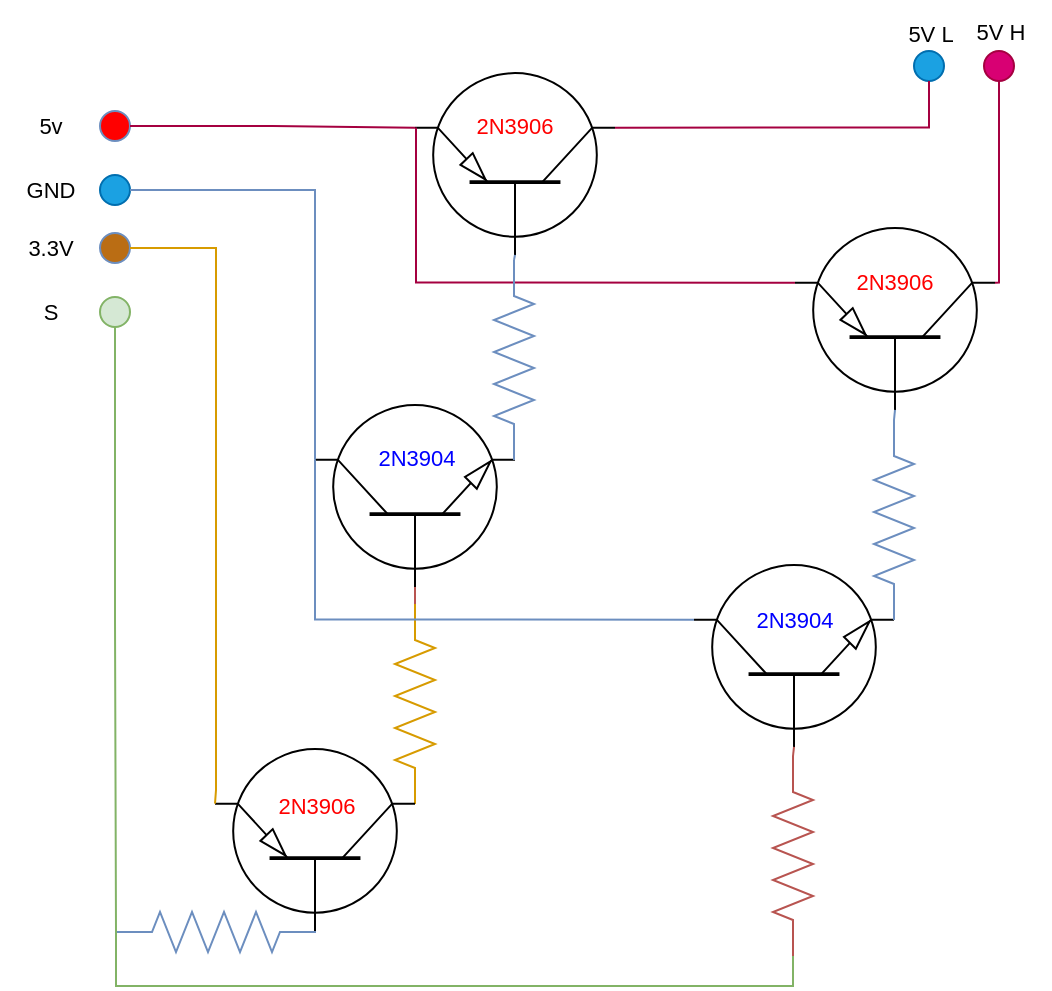 <mxfile version="21.8.1" type="github">
  <diagram name="Página-1" id="AHgKrlHfpnj3HkRE_CZq">
    <mxGraphModel dx="2224" dy="1935" grid="1" gridSize="10" guides="1" tooltips="1" connect="1" arrows="1" fold="1" page="1" pageScale="1" pageWidth="827" pageHeight="1169" math="0" shadow="0">
      <root>
        <mxCell id="0" />
        <mxCell id="1" parent="0" />
        <mxCell id="pNXvuR1phtIqjAfe_gaZ-6" value="" style="verticalLabelPosition=bottom;shadow=0;dashed=0;align=center;html=1;verticalAlign=top;strokeWidth=1;shape=ellipse;perimeter=ellipsePerimeter;fontFamily=Helvetica;fontSize=11;fillColor=#1ba1e2;strokeColor=#006EAF;fontColor=#ffffff;" parent="1" vertex="1">
          <mxGeometry x="-190" y="84.5" width="15" height="15" as="geometry" />
        </mxCell>
        <mxCell id="pNXvuR1phtIqjAfe_gaZ-8" value="" style="verticalLabelPosition=bottom;shadow=0;dashed=0;align=center;html=1;verticalAlign=top;strokeWidth=1;shape=ellipse;perimeter=ellipsePerimeter;fontFamily=Helvetica;fontSize=11;fillColor=#BA6D14;strokeColor=#6c8ebf;" parent="1" vertex="1">
          <mxGeometry x="-190" y="113.5" width="15" height="15" as="geometry" />
        </mxCell>
        <mxCell id="pNXvuR1phtIqjAfe_gaZ-9" value="" style="verticalLabelPosition=bottom;shadow=0;dashed=0;align=center;html=1;verticalAlign=top;strokeWidth=1;shape=ellipse;perimeter=ellipsePerimeter;fontFamily=Helvetica;fontSize=11;fillColor=#FF0000;strokeColor=#6c8ebf;" parent="1" vertex="1">
          <mxGeometry x="-190" y="52.5" width="15" height="15" as="geometry" />
        </mxCell>
        <mxCell id="pNXvuR1phtIqjAfe_gaZ-17" value="GND" style="text;html=1;align=center;verticalAlign=middle;resizable=0;points=[];autosize=1;strokeColor=none;fillColor=none;fontSize=11;fontFamily=Helvetica;fontColor=default;" parent="1" vertex="1">
          <mxGeometry x="-240" y="77" width="50" height="30" as="geometry" />
        </mxCell>
        <mxCell id="pNXvuR1phtIqjAfe_gaZ-18" value="3.3V" style="text;html=1;align=center;verticalAlign=middle;resizable=0;points=[];autosize=1;strokeColor=none;fillColor=none;fontSize=11;fontFamily=Helvetica;fontColor=default;" parent="1" vertex="1">
          <mxGeometry x="-240" y="106" width="50" height="30" as="geometry" />
        </mxCell>
        <mxCell id="pNXvuR1phtIqjAfe_gaZ-19" value="5v" style="text;html=1;align=center;verticalAlign=middle;resizable=0;points=[];autosize=1;strokeColor=none;fillColor=none;fontSize=11;fontFamily=Helvetica;fontColor=default;" parent="1" vertex="1">
          <mxGeometry x="-235" y="45" width="40" height="30" as="geometry" />
        </mxCell>
        <mxCell id="pNXvuR1phtIqjAfe_gaZ-21" value="" style="verticalLabelPosition=bottom;shadow=0;dashed=0;align=center;html=1;verticalAlign=top;strokeWidth=1;shape=ellipse;perimeter=ellipsePerimeter;fontFamily=Helvetica;fontSize=11;fillColor=#1ba1e2;strokeColor=#006EAF;fontColor=#ffffff;fillStyle=auto;" parent="1" vertex="1">
          <mxGeometry x="217" y="22.5" width="15" height="15" as="geometry" />
        </mxCell>
        <mxCell id="pNXvuR1phtIqjAfe_gaZ-22" value="" style="verticalLabelPosition=bottom;shadow=0;dashed=0;align=center;html=1;verticalAlign=top;strokeWidth=1;shape=ellipse;perimeter=ellipsePerimeter;fontFamily=Helvetica;fontSize=11;fillColor=#d80073;strokeColor=#A50040;fontColor=#ffffff;" parent="1" vertex="1">
          <mxGeometry x="252" y="22.5" width="15" height="15" as="geometry" />
        </mxCell>
        <mxCell id="pNXvuR1phtIqjAfe_gaZ-24" value="5V H" style="text;html=1;align=center;verticalAlign=middle;resizable=0;points=[];autosize=1;strokeColor=none;fillColor=none;fontSize=11;fontFamily=Helvetica;fontColor=default;" parent="1" vertex="1">
          <mxGeometry x="235" y="-2.5" width="50" height="30" as="geometry" />
        </mxCell>
        <mxCell id="pNXvuR1phtIqjAfe_gaZ-25" value="5V L" style="text;html=1;align=center;verticalAlign=middle;resizable=0;points=[];autosize=1;strokeColor=none;fillColor=none;fontSize=11;fontFamily=Helvetica;fontColor=default;" parent="1" vertex="1">
          <mxGeometry x="199.5" y="-1" width="50" height="30" as="geometry" />
        </mxCell>
        <mxCell id="pNXvuR1phtIqjAfe_gaZ-30" value="" style="verticalLabelPosition=bottom;shadow=0;dashed=0;align=center;html=1;verticalAlign=top;shape=mxgraph.electrical.transistors.pnp_transistor_1;fontFamily=Helvetica;fontSize=11;rotation=-90;" parent="1" vertex="1">
          <mxGeometry x="-30" y="29" width="95" height="100" as="geometry" />
        </mxCell>
        <mxCell id="pNXvuR1phtIqjAfe_gaZ-31" value="" style="verticalLabelPosition=bottom;shadow=0;dashed=0;align=center;html=1;verticalAlign=top;shape=mxgraph.electrical.transistors.npn_transistor_1;fontFamily=Helvetica;fontSize=11;fontColor=default;rotation=-90;" parent="1" vertex="1">
          <mxGeometry x="-80" y="195" width="95" height="100" as="geometry" />
        </mxCell>
        <mxCell id="pNXvuR1phtIqjAfe_gaZ-34" style="edgeStyle=orthogonalEdgeStyle;shape=connector;rounded=0;orthogonalLoop=1;jettySize=auto;html=1;exitX=1;exitY=0.5;exitDx=0;exitDy=0;entryX=0.7;entryY=0;entryDx=0;entryDy=0;entryPerimeter=0;labelBackgroundColor=default;strokeColor=#A50040;align=center;verticalAlign=middle;fontFamily=Helvetica;fontSize=11;fontColor=default;endArrow=none;endFill=0;fillColor=#d80073;" parent="1" source="pNXvuR1phtIqjAfe_gaZ-9" target="pNXvuR1phtIqjAfe_gaZ-30" edge="1">
          <mxGeometry relative="1" as="geometry" />
        </mxCell>
        <mxCell id="pNXvuR1phtIqjAfe_gaZ-36" value="" style="verticalLabelPosition=bottom;shadow=0;dashed=0;align=center;html=1;verticalAlign=top;shape=mxgraph.electrical.transistors.pnp_transistor_1;fontFamily=Helvetica;fontSize=11;fontColor=default;rotation=-90;" parent="1" vertex="1">
          <mxGeometry x="160" y="106.5" width="95" height="100" as="geometry" />
        </mxCell>
        <mxCell id="pNXvuR1phtIqjAfe_gaZ-38" style="edgeStyle=orthogonalEdgeStyle;shape=connector;rounded=0;orthogonalLoop=1;jettySize=auto;html=1;exitX=0.5;exitY=1;exitDx=0;exitDy=0;entryX=0.7;entryY=1;entryDx=0;entryDy=0;entryPerimeter=0;labelBackgroundColor=default;strokeColor=#A50040;align=center;verticalAlign=middle;fontFamily=Helvetica;fontSize=11;fontColor=default;endArrow=none;endFill=0;fillColor=#d80073;" parent="1" source="pNXvuR1phtIqjAfe_gaZ-22" target="pNXvuR1phtIqjAfe_gaZ-36" edge="1">
          <mxGeometry relative="1" as="geometry">
            <Array as="points">
              <mxPoint x="260" y="138" />
            </Array>
          </mxGeometry>
        </mxCell>
        <mxCell id="pNXvuR1phtIqjAfe_gaZ-39" style="edgeStyle=orthogonalEdgeStyle;shape=connector;rounded=0;orthogonalLoop=1;jettySize=auto;html=1;exitX=0.5;exitY=1;exitDx=0;exitDy=0;entryX=0.7;entryY=1;entryDx=0;entryDy=0;entryPerimeter=0;labelBackgroundColor=default;strokeColor=#A50040;align=center;verticalAlign=middle;fontFamily=Helvetica;fontSize=11;fontColor=default;endArrow=none;endFill=0;fillColor=#d80073;" parent="1" source="pNXvuR1phtIqjAfe_gaZ-21" target="pNXvuR1phtIqjAfe_gaZ-30" edge="1">
          <mxGeometry relative="1" as="geometry" />
        </mxCell>
        <mxCell id="pNXvuR1phtIqjAfe_gaZ-40" style="edgeStyle=orthogonalEdgeStyle;shape=connector;rounded=0;orthogonalLoop=1;jettySize=auto;html=1;exitX=0.7;exitY=0;exitDx=0;exitDy=0;exitPerimeter=0;entryX=0.7;entryY=0;entryDx=0;entryDy=0;entryPerimeter=0;labelBackgroundColor=default;strokeColor=#A50040;align=center;verticalAlign=middle;fontFamily=Helvetica;fontSize=11;fontColor=default;endArrow=none;endFill=0;fillColor=#d80073;" parent="1" source="pNXvuR1phtIqjAfe_gaZ-36" target="pNXvuR1phtIqjAfe_gaZ-30" edge="1">
          <mxGeometry relative="1" as="geometry">
            <Array as="points">
              <mxPoint x="-32" y="138" />
              <mxPoint x="-32" y="61" />
            </Array>
          </mxGeometry>
        </mxCell>
        <mxCell id="mhihqozH8owZ02vXOyK3-1" value="" style="verticalLabelPosition=bottom;shadow=0;dashed=0;align=center;html=1;verticalAlign=top;shape=mxgraph.electrical.transistors.npn_transistor_1;fontFamily=Helvetica;fontSize=11;fontColor=default;rotation=-90;" parent="1" vertex="1">
          <mxGeometry x="109.5" y="275" width="95" height="100" as="geometry" />
        </mxCell>
        <mxCell id="mhihqozH8owZ02vXOyK3-2" value="" style="pointerEvents=1;verticalLabelPosition=bottom;shadow=0;dashed=0;align=center;html=1;verticalAlign=top;shape=mxgraph.electrical.resistors.resistor_2;rotation=-90;fillColor=#dae8fc;strokeColor=#6c8ebf;" parent="1" vertex="1">
          <mxGeometry x="-33" y="167" width="100" height="20" as="geometry" />
        </mxCell>
        <mxCell id="mhihqozH8owZ02vXOyK3-3" value="" style="pointerEvents=1;verticalLabelPosition=bottom;shadow=0;dashed=0;align=center;html=1;verticalAlign=top;shape=mxgraph.electrical.resistors.resistor_2;rotation=-90;fillColor=#dae8fc;strokeColor=#6c8ebf;" parent="1" vertex="1">
          <mxGeometry x="157" y="247" width="100" height="20" as="geometry" />
        </mxCell>
        <mxCell id="mhihqozH8owZ02vXOyK3-4" style="edgeStyle=orthogonalEdgeStyle;rounded=0;orthogonalLoop=1;jettySize=auto;html=1;exitX=1;exitY=0.5;exitDx=0;exitDy=0;entryX=0.7;entryY=0;entryDx=0;entryDy=0;entryPerimeter=0;endArrow=none;endFill=0;fillColor=#dae8fc;strokeColor=#6c8ebf;" parent="1" source="pNXvuR1phtIqjAfe_gaZ-6" target="pNXvuR1phtIqjAfe_gaZ-31" edge="1">
          <mxGeometry relative="1" as="geometry">
            <Array as="points">
              <mxPoint x="-82" y="92" />
            </Array>
          </mxGeometry>
        </mxCell>
        <mxCell id="mhihqozH8owZ02vXOyK3-5" value="" style="pointerEvents=1;verticalLabelPosition=bottom;shadow=0;dashed=0;align=center;html=1;verticalAlign=top;shape=mxgraph.electrical.resistors.resistor_2;rotation=-90;fillColor=#ffe6cc;strokeColor=#d79b00;" parent="1" vertex="1">
          <mxGeometry x="-82.5" y="339" width="100" height="20" as="geometry" />
        </mxCell>
        <mxCell id="mhihqozH8owZ02vXOyK3-6" value="" style="pointerEvents=1;verticalLabelPosition=bottom;shadow=0;dashed=0;align=center;html=1;verticalAlign=top;shape=mxgraph.electrical.resistors.resistor_2;rotation=-90;fillColor=#f8cecc;strokeColor=#b85450;" parent="1" vertex="1">
          <mxGeometry x="106.5" y="415" width="100" height="20" as="geometry" />
        </mxCell>
        <mxCell id="mhihqozH8owZ02vXOyK3-7" style="edgeStyle=orthogonalEdgeStyle;shape=connector;rounded=0;orthogonalLoop=1;jettySize=auto;html=1;exitX=0.7;exitY=0;exitDx=0;exitDy=0;exitPerimeter=0;entryX=0.7;entryY=0;entryDx=0;entryDy=0;entryPerimeter=0;labelBackgroundColor=default;strokeColor=#6c8ebf;align=center;verticalAlign=middle;fontFamily=Helvetica;fontSize=11;fontColor=default;endArrow=none;endFill=0;fillColor=#dae8fc;" parent="1" source="pNXvuR1phtIqjAfe_gaZ-31" target="mhihqozH8owZ02vXOyK3-1" edge="1">
          <mxGeometry relative="1" as="geometry">
            <Array as="points">
              <mxPoint x="-82" y="307" />
            </Array>
          </mxGeometry>
        </mxCell>
        <mxCell id="mhihqozH8owZ02vXOyK3-8" style="edgeStyle=orthogonalEdgeStyle;shape=connector;rounded=0;orthogonalLoop=1;jettySize=auto;html=1;exitX=1;exitY=0.5;exitDx=0;exitDy=0;exitPerimeter=0;entryX=0;entryY=0.5;entryDx=0;entryDy=0;entryPerimeter=0;labelBackgroundColor=default;strokeColor=#b85450;align=center;verticalAlign=middle;fontFamily=Helvetica;fontSize=11;fontColor=default;endArrow=none;endFill=0;fillColor=#f8cecc;" parent="1" source="mhihqozH8owZ02vXOyK3-5" target="pNXvuR1phtIqjAfe_gaZ-31" edge="1">
          <mxGeometry relative="1" as="geometry" />
        </mxCell>
        <mxCell id="mhihqozH8owZ02vXOyK3-10" value="" style="verticalLabelPosition=bottom;shadow=0;dashed=0;align=center;html=1;verticalAlign=top;strokeWidth=1;shape=ellipse;perimeter=ellipsePerimeter;fontFamily=Helvetica;fontSize=11;fillColor=#d5e8d4;strokeColor=#82b366;" parent="1" vertex="1">
          <mxGeometry x="-190" y="145.5" width="15" height="15" as="geometry" />
        </mxCell>
        <mxCell id="mhihqozH8owZ02vXOyK3-11" value="S" style="text;html=1;align=center;verticalAlign=middle;resizable=0;points=[];autosize=1;strokeColor=none;fillColor=none;fontSize=11;fontFamily=Helvetica;fontColor=default;" parent="1" vertex="1">
          <mxGeometry x="-230" y="138" width="30" height="30" as="geometry" />
        </mxCell>
        <mxCell id="mhihqozH8owZ02vXOyK3-12" value="" style="verticalLabelPosition=bottom;shadow=0;dashed=0;align=center;html=1;verticalAlign=top;shape=mxgraph.electrical.transistors.pnp_transistor_1;fontFamily=Helvetica;fontSize=11;rotation=-90;" parent="1" vertex="1">
          <mxGeometry x="-130" y="367" width="95" height="100" as="geometry" />
        </mxCell>
        <mxCell id="mhihqozH8owZ02vXOyK3-13" style="edgeStyle=orthogonalEdgeStyle;shape=connector;rounded=0;orthogonalLoop=1;jettySize=auto;html=1;exitX=1;exitY=0.5;exitDx=0;exitDy=0;entryX=0.7;entryY=0;entryDx=0;entryDy=0;entryPerimeter=0;labelBackgroundColor=default;strokeColor=#d79b00;align=center;verticalAlign=middle;fontFamily=Helvetica;fontSize=11;fontColor=default;endArrow=none;endFill=0;fillColor=#ffe6cc;" parent="1" source="pNXvuR1phtIqjAfe_gaZ-8" target="mhihqozH8owZ02vXOyK3-12" edge="1">
          <mxGeometry relative="1" as="geometry">
            <Array as="points">
              <mxPoint x="-132" y="121" />
              <mxPoint x="-132" y="392" />
            </Array>
          </mxGeometry>
        </mxCell>
        <mxCell id="mhihqozH8owZ02vXOyK3-14" value="" style="pointerEvents=1;verticalLabelPosition=bottom;shadow=0;dashed=0;align=center;html=1;verticalAlign=top;shape=mxgraph.electrical.resistors.resistor_2;rotation=0;fillColor=#dae8fc;strokeColor=#6c8ebf;" parent="1" vertex="1">
          <mxGeometry x="-182" y="453" width="100" height="20" as="geometry" />
        </mxCell>
        <mxCell id="mhihqozH8owZ02vXOyK3-15" style="edgeStyle=orthogonalEdgeStyle;shape=connector;rounded=0;orthogonalLoop=1;jettySize=auto;html=1;exitX=1;exitY=0.5;exitDx=0;exitDy=0;exitPerimeter=0;entryX=0;entryY=0.5;entryDx=0;entryDy=0;entryPerimeter=0;labelBackgroundColor=default;strokeColor=#6c8ebf;align=center;verticalAlign=middle;fontFamily=Helvetica;fontSize=11;fontColor=default;endArrow=none;endFill=0;fillColor=#dae8fc;" parent="1" source="mhihqozH8owZ02vXOyK3-2" target="pNXvuR1phtIqjAfe_gaZ-30" edge="1">
          <mxGeometry relative="1" as="geometry" />
        </mxCell>
        <mxCell id="mhihqozH8owZ02vXOyK3-21" style="edgeStyle=orthogonalEdgeStyle;shape=connector;rounded=0;orthogonalLoop=1;jettySize=auto;html=1;exitX=1;exitY=0.5;exitDx=0;exitDy=0;exitPerimeter=0;entryX=0;entryY=0.5;entryDx=0;entryDy=0;entryPerimeter=0;labelBackgroundColor=default;strokeColor=#6c8ebf;align=center;verticalAlign=middle;fontFamily=Helvetica;fontSize=11;fontColor=default;endArrow=none;endFill=0;fillColor=#dae8fc;" parent="1" source="mhihqozH8owZ02vXOyK3-3" target="pNXvuR1phtIqjAfe_gaZ-36" edge="1">
          <mxGeometry relative="1" as="geometry" />
        </mxCell>
        <mxCell id="mhihqozH8owZ02vXOyK3-22" style="edgeStyle=orthogonalEdgeStyle;shape=connector;rounded=0;orthogonalLoop=1;jettySize=auto;html=1;exitX=1;exitY=0.5;exitDx=0;exitDy=0;exitPerimeter=0;entryX=0;entryY=0.5;entryDx=0;entryDy=0;entryPerimeter=0;labelBackgroundColor=default;strokeColor=#b85450;align=center;verticalAlign=middle;fontFamily=Helvetica;fontSize=11;fontColor=default;endArrow=none;endFill=0;fillColor=#f8cecc;" parent="1" source="mhihqozH8owZ02vXOyK3-6" target="mhihqozH8owZ02vXOyK3-1" edge="1">
          <mxGeometry relative="1" as="geometry" />
        </mxCell>
        <mxCell id="mhihqozH8owZ02vXOyK3-24" style="edgeStyle=orthogonalEdgeStyle;shape=connector;rounded=0;orthogonalLoop=1;jettySize=auto;html=1;exitX=0;exitY=0.5;exitDx=0;exitDy=0;exitPerimeter=0;entryX=0;entryY=0.5;entryDx=0;entryDy=0;entryPerimeter=0;labelBackgroundColor=default;strokeColor=#82b366;align=center;verticalAlign=middle;fontFamily=Helvetica;fontSize=11;fontColor=default;endArrow=none;endFill=0;fillColor=#d5e8d4;" parent="1" source="mhihqozH8owZ02vXOyK3-6" target="mhihqozH8owZ02vXOyK3-14" edge="1">
          <mxGeometry relative="1" as="geometry">
            <Array as="points">
              <mxPoint x="157" y="490" />
              <mxPoint x="-182" y="490" />
            </Array>
          </mxGeometry>
        </mxCell>
        <mxCell id="mhihqozH8owZ02vXOyK3-25" style="edgeStyle=orthogonalEdgeStyle;shape=connector;rounded=0;orthogonalLoop=1;jettySize=auto;html=1;exitX=0.5;exitY=1;exitDx=0;exitDy=0;entryX=0;entryY=0.5;entryDx=0;entryDy=0;entryPerimeter=0;labelBackgroundColor=default;strokeColor=#82b366;align=center;verticalAlign=middle;fontFamily=Helvetica;fontSize=11;fontColor=default;endArrow=none;endFill=0;fillColor=#d5e8d4;" parent="1" source="mhihqozH8owZ02vXOyK3-10" target="mhihqozH8owZ02vXOyK3-14" edge="1">
          <mxGeometry relative="1" as="geometry">
            <Array as="points">
              <mxPoint x="-182" y="307" />
              <mxPoint x="-182" y="463" />
            </Array>
          </mxGeometry>
        </mxCell>
        <mxCell id="mhihqozH8owZ02vXOyK3-26" value="2N3906" style="text;html=1;align=center;verticalAlign=middle;resizable=0;points=[];autosize=1;fontSize=11;fontFamily=Helvetica;fontColor=#FF0000;" parent="1" vertex="1">
          <mxGeometry x="177" y="123" width="60" height="30" as="geometry" />
        </mxCell>
        <mxCell id="mhihqozH8owZ02vXOyK3-27" value="2N3904" style="text;html=1;align=center;verticalAlign=middle;resizable=0;points=[];autosize=1;strokeColor=none;fillColor=none;fontSize=11;fontFamily=Helvetica;fontColor=#0000ff;" parent="1" vertex="1">
          <mxGeometry x="-62.5" y="210.5" width="60" height="30" as="geometry" />
        </mxCell>
        <mxCell id="mhihqozH8owZ02vXOyK3-28" value="2N3904" style="text;html=1;align=center;verticalAlign=middle;resizable=0;points=[];autosize=1;strokeColor=none;fillColor=none;fontSize=11;fontFamily=Helvetica;fontColor=#0000ff;" parent="1" vertex="1">
          <mxGeometry x="126.5" y="292" width="60" height="30" as="geometry" />
        </mxCell>
        <mxCell id="mhihqozH8owZ02vXOyK3-29" value="2N3906" style="text;html=1;align=center;verticalAlign=middle;resizable=0;points=[];autosize=1;fontSize=11;fontFamily=Helvetica;fontColor=#FF0000;" parent="1" vertex="1">
          <mxGeometry x="-13" y="45" width="60" height="30" as="geometry" />
        </mxCell>
        <mxCell id="mhihqozH8owZ02vXOyK3-30" value="2N3906" style="text;html=1;align=center;verticalAlign=middle;resizable=0;points=[];autosize=1;fontSize=11;fontFamily=Helvetica;fontColor=#FF0000;" parent="1" vertex="1">
          <mxGeometry x="-112.5" y="385" width="60" height="30" as="geometry" />
        </mxCell>
      </root>
    </mxGraphModel>
  </diagram>
</mxfile>

